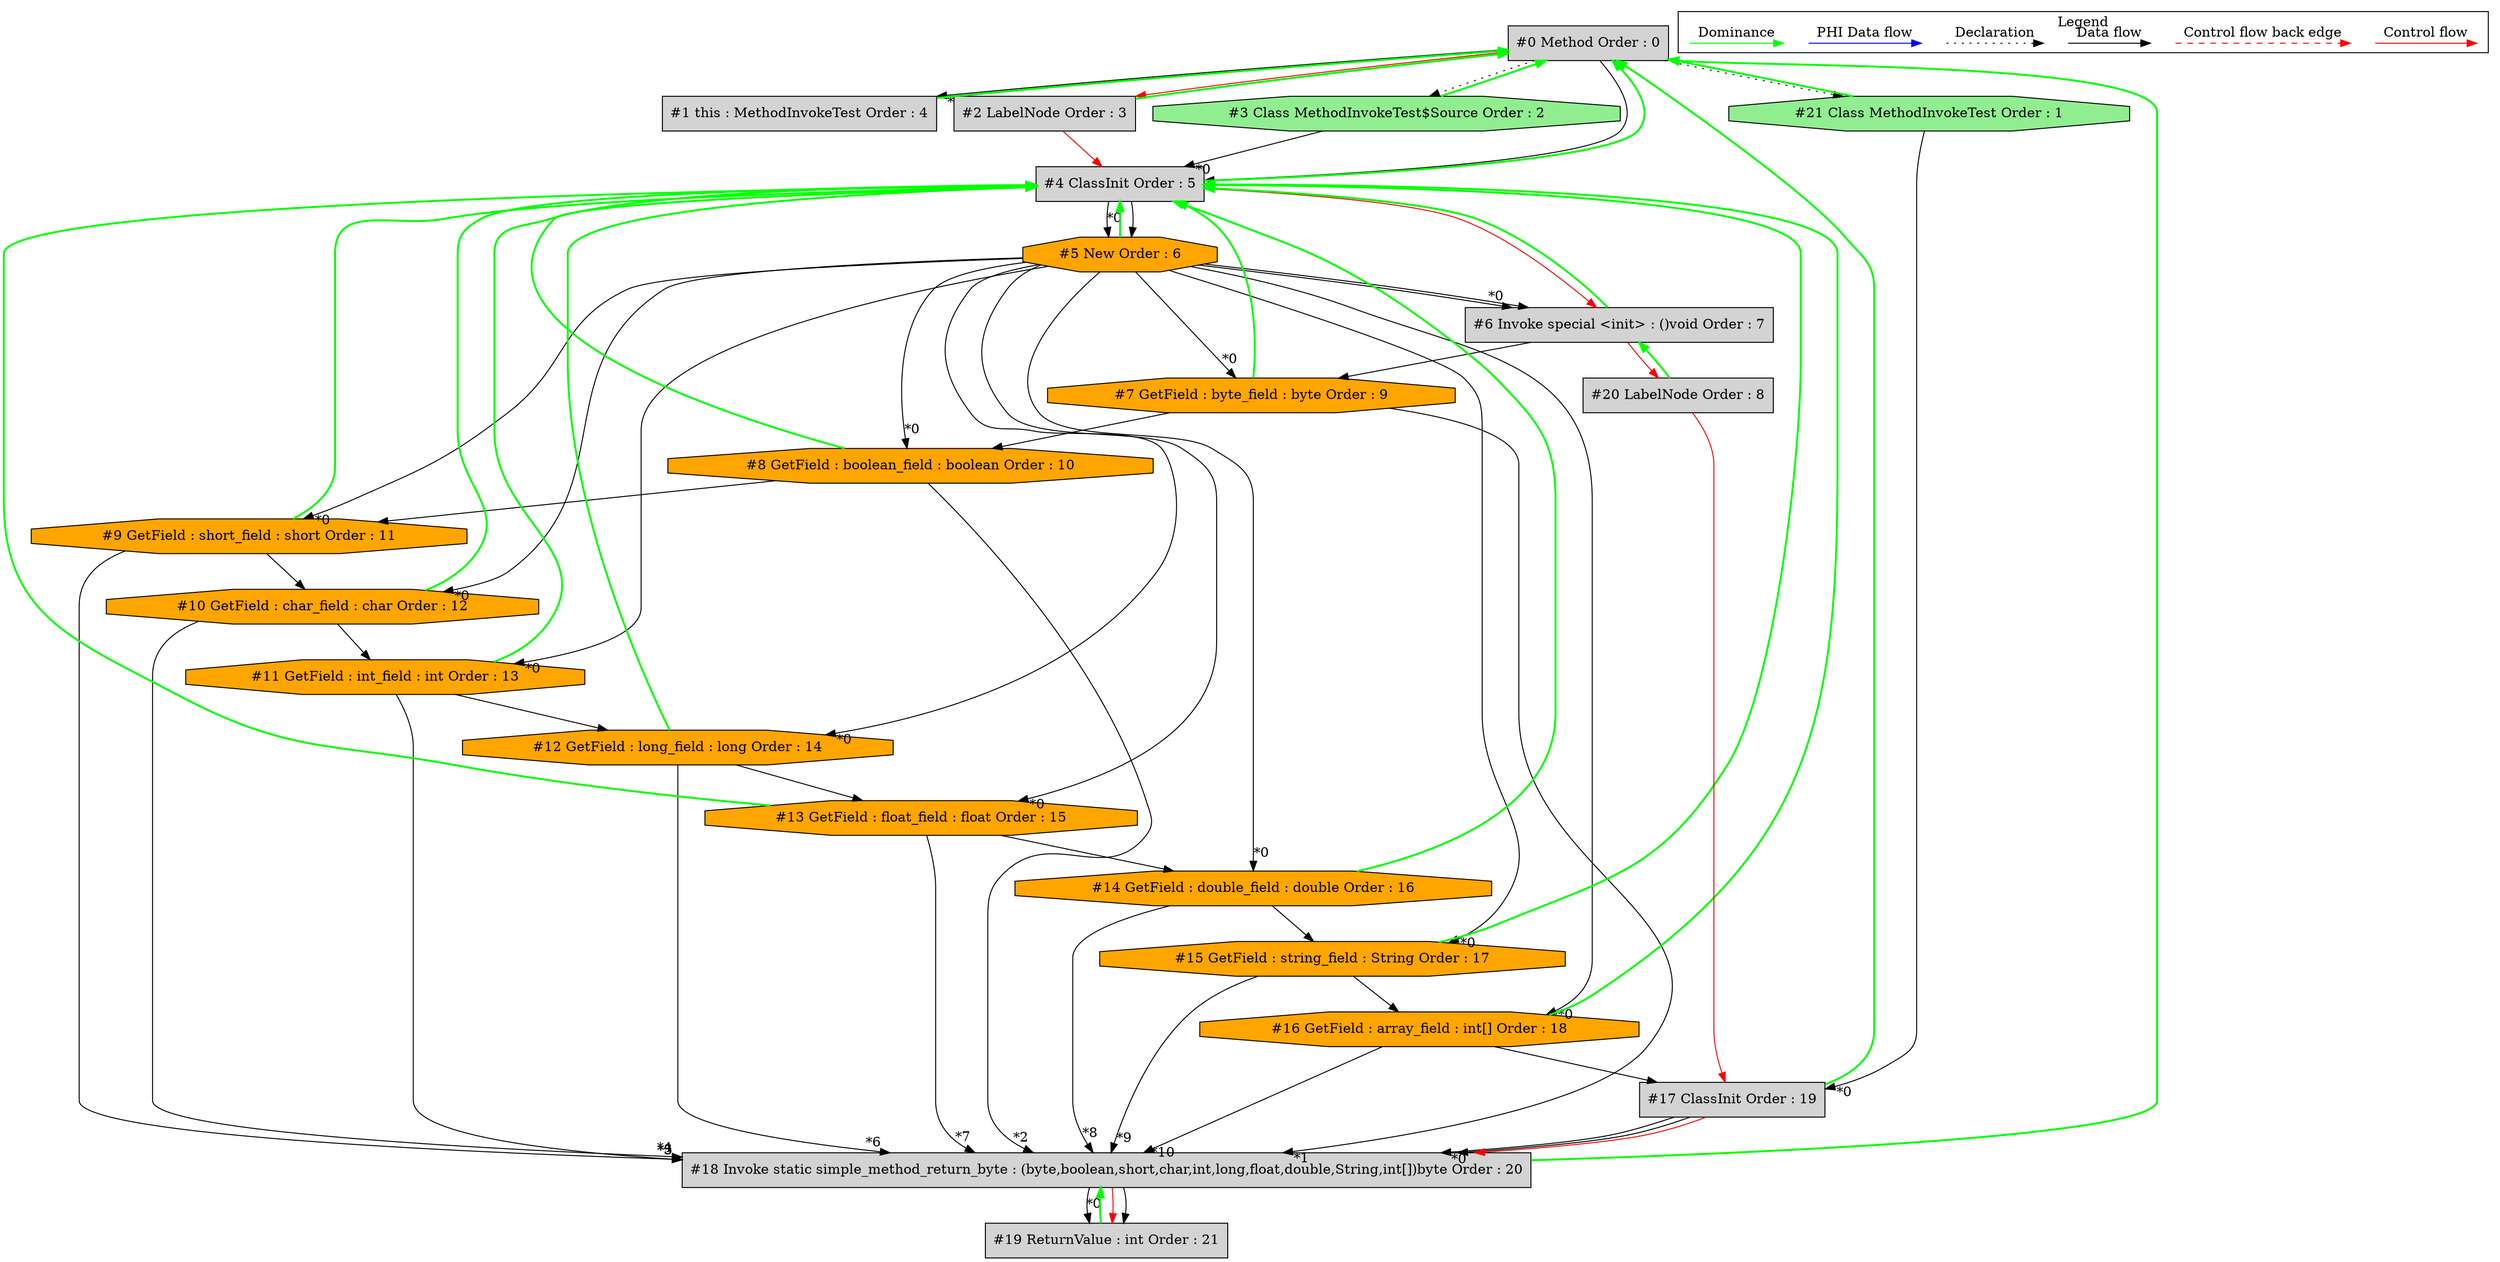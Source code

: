 digraph debugoutput {
 ordering="in";
 node0[label="#0 Method Order : 0",shape=box, fillcolor=lightgrey, style=filled];
 node1[label="#1 this : MethodInvokeTest Order : 4",shape=box, fillcolor=lightgrey, style=filled];
 node1 -> node0[dir="forward" color="green" penwidth="2"];
 node0 -> node1[headlabel="*0", labeldistance=2];
 node2[label="#2 LabelNode Order : 3",shape=box, fillcolor=lightgrey, style=filled];
 node2 -> node0[dir="forward" color="green" penwidth="2"];
 node0 -> node2[labeldistance=2, color=red, fontcolor=red];
 node3[label="#3 Class MethodInvokeTest$Source Order : 2",shape=octagon, fillcolor=lightgreen, style=filled];
 node3 -> node0[dir="forward" color="green" penwidth="2"];
 node0 -> node3[style=dotted];
 node4[label="#4 ClassInit Order : 5",shape=box, fillcolor=lightgrey, style=filled];
 node4 -> node0[dir="forward" color="green" penwidth="2"];
 node3 -> node4[headlabel="*0", labeldistance=2];
 node2 -> node4[labeldistance=2, color=red, fontcolor=red];
 node0 -> node4;
 node5[label="#5 New Order : 6",shape=octagon, fillcolor=orange, style=filled];
 node5 -> node4[dir="forward" color="green" penwidth="2"];
 node4 -> node5[headlabel="*0", labeldistance=2];
 node4 -> node5;
 node6[label="#6 Invoke special <init> : ()void Order : 7",shape=box, fillcolor=lightgrey, style=filled];
 node6 -> node4[dir="forward" color="green" penwidth="2"];
 node5 -> node6[headlabel="*0", labeldistance=2];
 node4 -> node6[labeldistance=2, color=red, fontcolor=red];
 node5 -> node6;
 node7[label="#7 GetField : byte_field : byte Order : 9",shape=octagon, fillcolor=orange, style=filled];
 node7 -> node4[dir="forward" color="green" penwidth="2"];
 node5 -> node7[headlabel="*0", labeldistance=2];
 node6 -> node7;
 node8[label="#8 GetField : boolean_field : boolean Order : 10",shape=octagon, fillcolor=orange, style=filled];
 node8 -> node4[dir="forward" color="green" penwidth="2"];
 node5 -> node8[headlabel="*0", labeldistance=2];
 node7 -> node8;
 node9[label="#9 GetField : short_field : short Order : 11",shape=octagon, fillcolor=orange, style=filled];
 node9 -> node4[dir="forward" color="green" penwidth="2"];
 node5 -> node9[headlabel="*0", labeldistance=2];
 node8 -> node9;
 node10[label="#10 GetField : char_field : char Order : 12",shape=octagon, fillcolor=orange, style=filled];
 node10 -> node4[dir="forward" color="green" penwidth="2"];
 node5 -> node10[headlabel="*0", labeldistance=2];
 node9 -> node10;
 node11[label="#11 GetField : int_field : int Order : 13",shape=octagon, fillcolor=orange, style=filled];
 node11 -> node4[dir="forward" color="green" penwidth="2"];
 node5 -> node11[headlabel="*0", labeldistance=2];
 node10 -> node11;
 node12[label="#12 GetField : long_field : long Order : 14",shape=octagon, fillcolor=orange, style=filled];
 node12 -> node4[dir="forward" color="green" penwidth="2"];
 node5 -> node12[headlabel="*0", labeldistance=2];
 node11 -> node12;
 node13[label="#13 GetField : float_field : float Order : 15",shape=octagon, fillcolor=orange, style=filled];
 node13 -> node4[dir="forward" color="green" penwidth="2"];
 node5 -> node13[headlabel="*0", labeldistance=2];
 node12 -> node13;
 node14[label="#14 GetField : double_field : double Order : 16",shape=octagon, fillcolor=orange, style=filled];
 node14 -> node4[dir="forward" color="green" penwidth="2"];
 node5 -> node14[headlabel="*0", labeldistance=2];
 node13 -> node14;
 node15[label="#15 GetField : string_field : String Order : 17",shape=octagon, fillcolor=orange, style=filled];
 node15 -> node4[dir="forward" color="green" penwidth="2"];
 node5 -> node15[headlabel="*0", labeldistance=2];
 node14 -> node15;
 node16[label="#16 GetField : array_field : int[] Order : 18",shape=octagon, fillcolor=orange, style=filled];
 node16 -> node4[dir="forward" color="green" penwidth="2"];
 node5 -> node16[headlabel="*0", labeldistance=2];
 node15 -> node16;
 node17[label="#17 ClassInit Order : 19",shape=box, fillcolor=lightgrey, style=filled];
 node17 -> node0[dir="forward" color="green" penwidth="2"];
 node21 -> node17[headlabel="*0", labeldistance=2];
 node16 -> node17;
 node20 -> node17[labeldistance=2, color=red, fontcolor=red];
 node18[label="#18 Invoke static simple_method_return_byte : (byte,boolean,short,char,int,long,float,double,String,int[])byte Order : 20",shape=box, fillcolor=lightgrey, style=filled];
 node18 -> node0[dir="forward" color="green" penwidth="2"];
 node17 -> node18[headlabel="*0", labeldistance=2];
 node7 -> node18[headlabel="*1", labeldistance=2];
 node8 -> node18[headlabel="*2", labeldistance=2];
 node9 -> node18[headlabel="*3", labeldistance=2];
 node10 -> node18[headlabel="*4", labeldistance=2];
 node11 -> node18[headlabel="*5", labeldistance=2];
 node12 -> node18[headlabel="*6", labeldistance=2];
 node13 -> node18[headlabel="*7", labeldistance=2];
 node14 -> node18[headlabel="*8", labeldistance=2];
 node15 -> node18[headlabel="*9", labeldistance=2];
 node16 -> node18[headlabel="*10", labeldistance=2];
 node17 -> node18;
 node17 -> node18[labeldistance=2, color=red, fontcolor=red];
 node19[label="#19 ReturnValue : int Order : 21",shape=box, fillcolor=lightgrey, style=filled];
 node19 -> node18[dir="forward" color="green" penwidth="2"];
 node18 -> node19[headlabel="*0", labeldistance=2];
 node18 -> node19[labeldistance=2, color=red, fontcolor=red];
 node18 -> node19;
 node20[label="#20 LabelNode Order : 8",shape=box, fillcolor=lightgrey, style=filled];
 node20 -> node6[dir="forward" color="green" penwidth="2"];
 node6 -> node20[labeldistance=2, color=red, fontcolor=red];
 node21[label="#21 Class MethodInvokeTest Order : 1",shape=octagon, fillcolor=lightgreen, style=filled];
 node21 -> node0[dir="forward" color="green" penwidth="2"];
 node0 -> node21[style=dotted];
 subgraph cluster_000 {
  label = "Legend";
  node [shape=point]
  {
   rank=same;
   c0 [style = invis];
   c1 [style = invis];
   c2 [style = invis];
   c3 [style = invis];
   d0 [style = invis];
   d1 [style = invis];
   d2 [style = invis];
   d3 [style = invis];
   d4 [style = invis];
   d5 [style = invis];
   d6 [style = invis];
   d7 [style = invis];
  }
  c0 -> c1 [label="Control flow", style=solid, color=red]
  c2 -> c3 [label="Control flow back edge", style=dashed, color=red]
  d0 -> d1 [label="Data flow"]
  d2 -> d3 [label="Declaration", style=dotted]
  d4 -> d5 [label="PHI Data flow", color=blue]
  d6 -> d7 [label="Dominance", color=green]
 }

}
